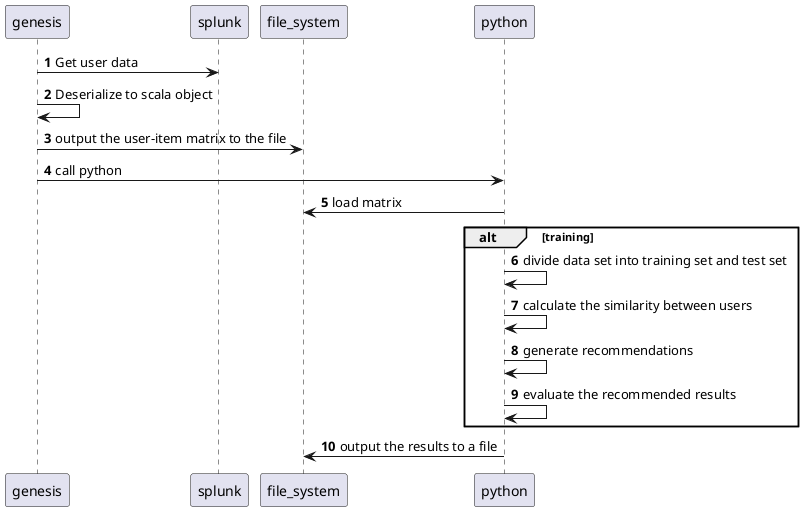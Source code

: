 @startuml
autonumber
participant genesis
participant splunk
participant file_system
participant python

genesis -> splunk: Get user data
genesis -> genesis: Deserialize to scala object
genesis -> file_system: output the user-item matrix to the file
genesis -> python : call python
python -> file_system: load matrix
alt training
python -> python: divide data set into training set and test set
python -> python: calculate the similarity between users
python -> python: generate recommendations
python -> python: evaluate the recommended results
end
python -> file_system: output the results to a file

@enduml